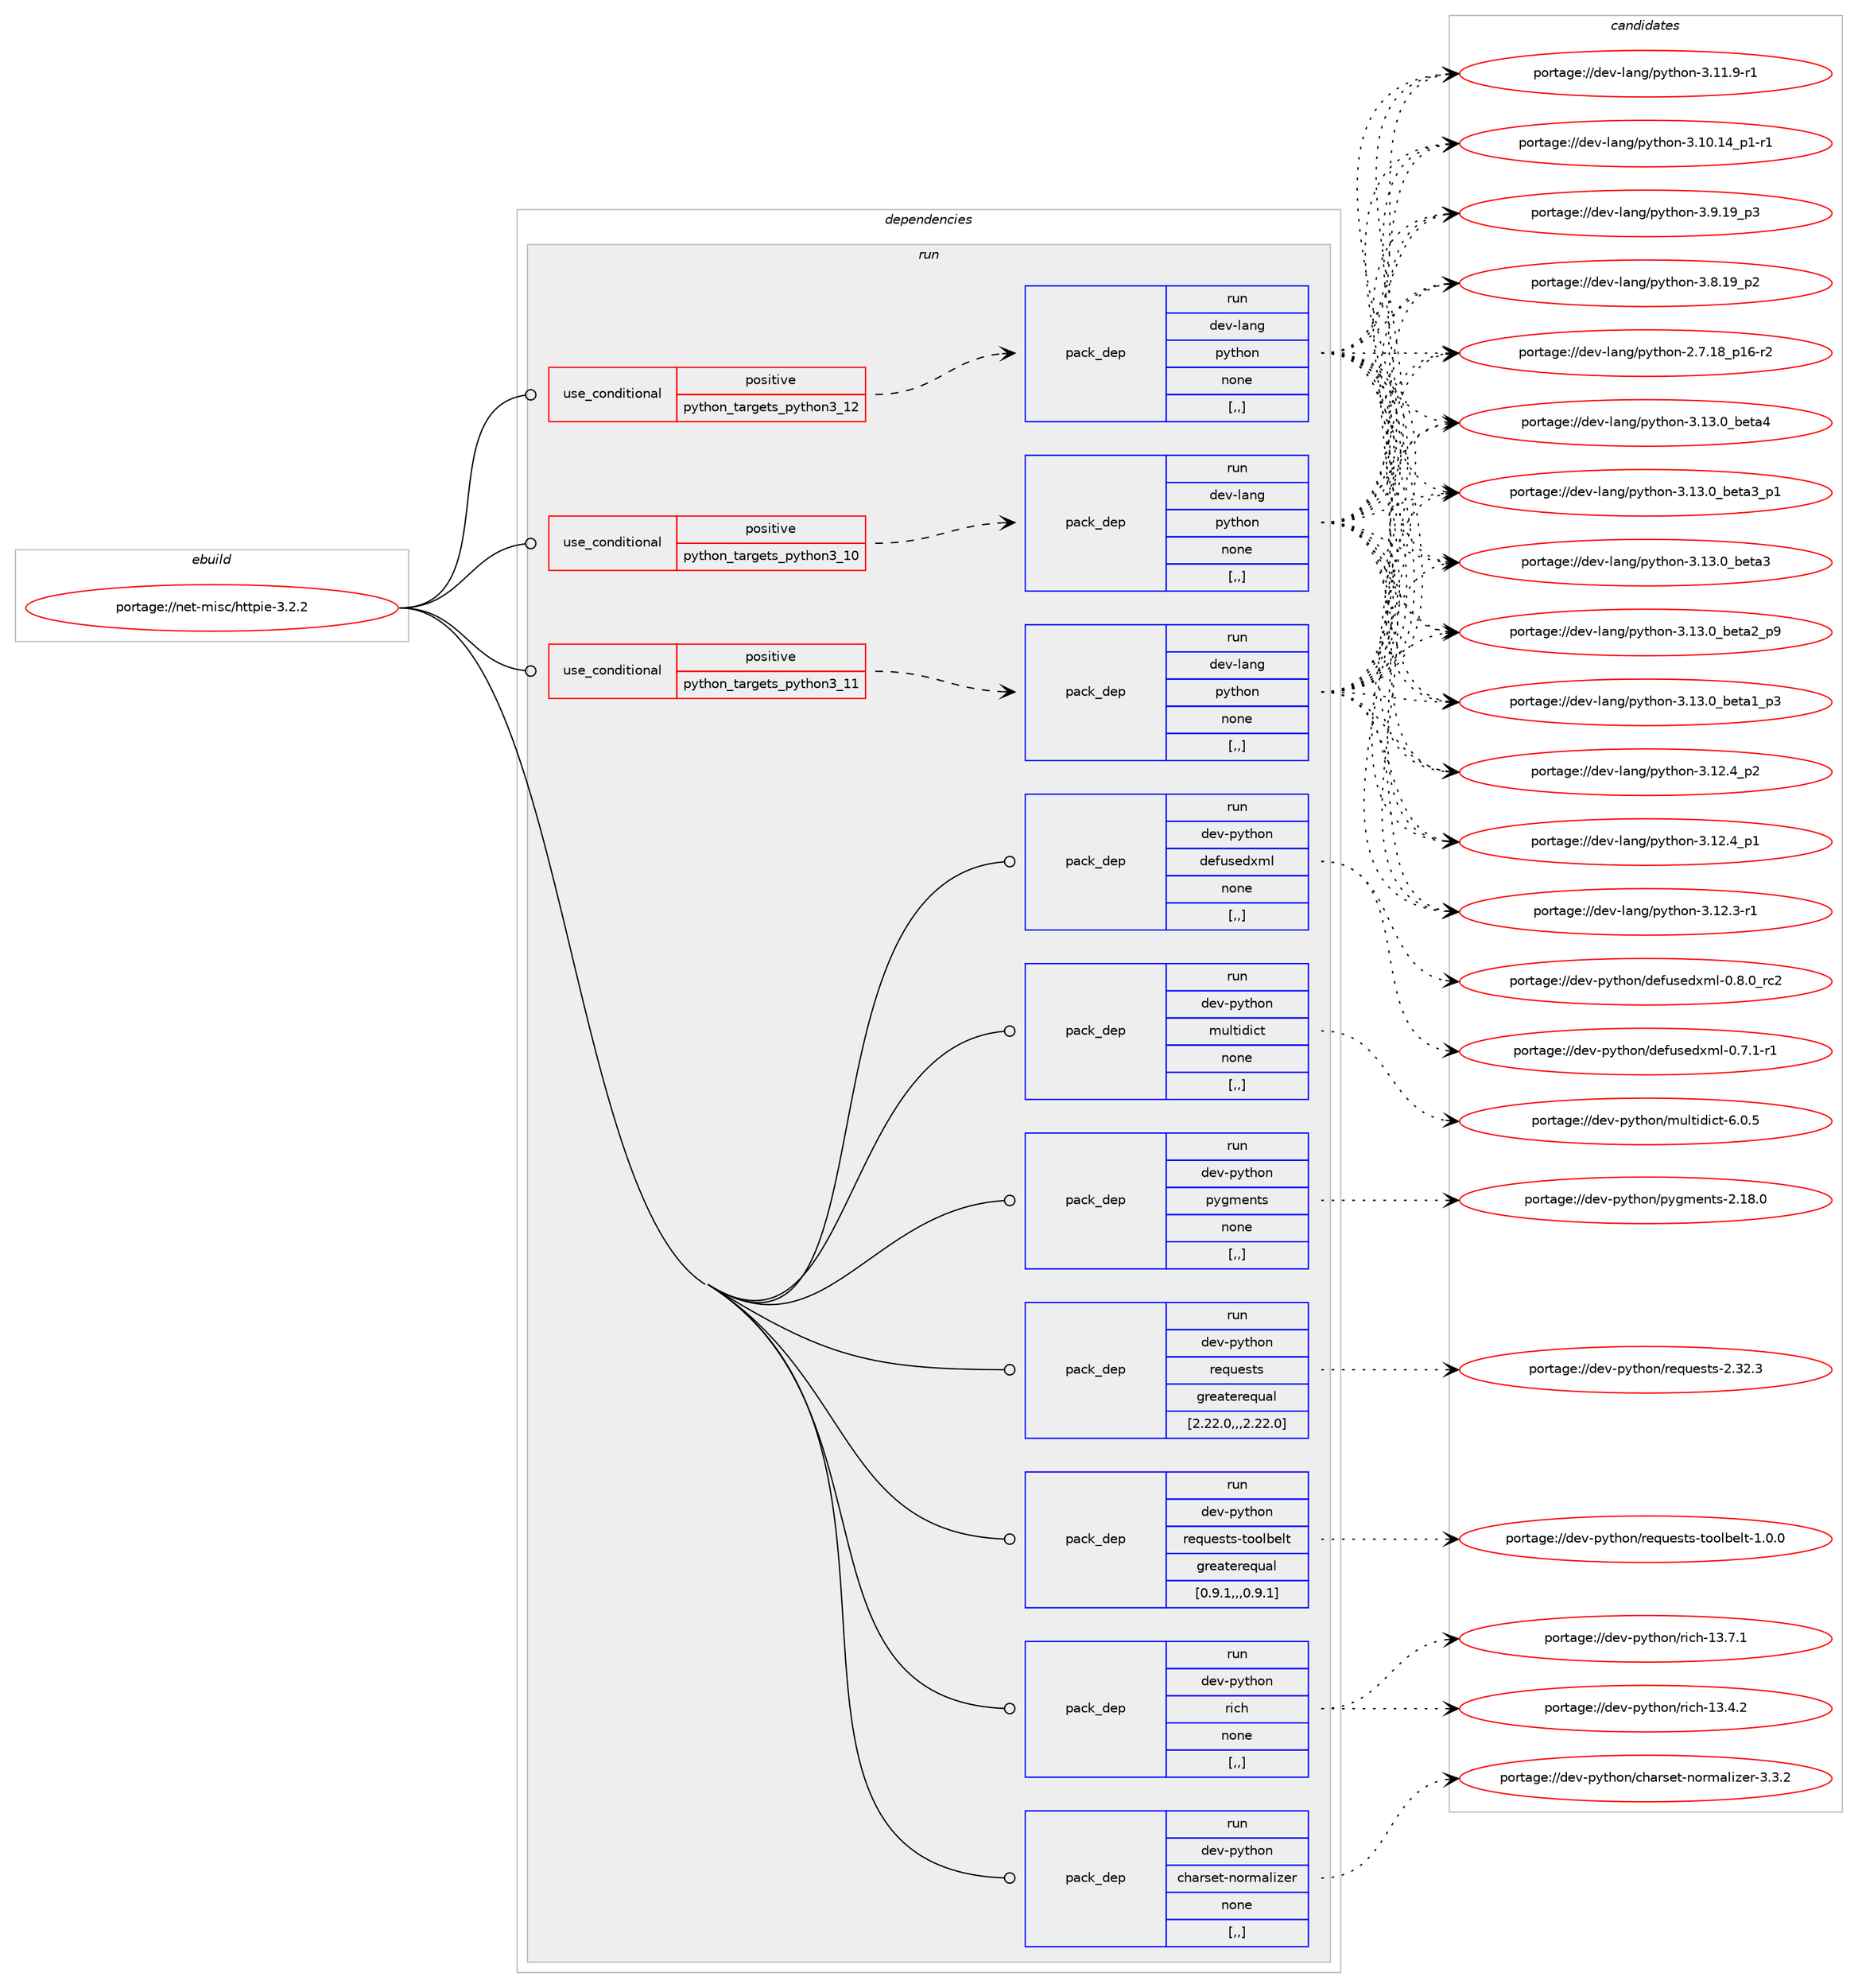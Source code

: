 digraph prolog {

# *************
# Graph options
# *************

newrank=true;
concentrate=true;
compound=true;
graph [rankdir=LR,fontname=Helvetica,fontsize=10,ranksep=1.5];#, ranksep=2.5, nodesep=0.2];
edge  [arrowhead=vee];
node  [fontname=Helvetica,fontsize=10];

# **********
# The ebuild
# **********

subgraph cluster_leftcol {
color=gray;
label=<<i>ebuild</i>>;
id [label="portage://net-misc/httpie-3.2.2", color=red, width=4, href="../net-misc/httpie-3.2.2.svg"];
}

# ****************
# The dependencies
# ****************

subgraph cluster_midcol {
color=gray;
label=<<i>dependencies</i>>;
subgraph cluster_compile {
fillcolor="#eeeeee";
style=filled;
label=<<i>compile</i>>;
}
subgraph cluster_compileandrun {
fillcolor="#eeeeee";
style=filled;
label=<<i>compile and run</i>>;
}
subgraph cluster_run {
fillcolor="#eeeeee";
style=filled;
label=<<i>run</i>>;
subgraph cond97625 {
dependency370975 [label=<<TABLE BORDER="0" CELLBORDER="1" CELLSPACING="0" CELLPADDING="4"><TR><TD ROWSPAN="3" CELLPADDING="10">use_conditional</TD></TR><TR><TD>positive</TD></TR><TR><TD>python_targets_python3_10</TD></TR></TABLE>>, shape=none, color=red];
subgraph pack270687 {
dependency370976 [label=<<TABLE BORDER="0" CELLBORDER="1" CELLSPACING="0" CELLPADDING="4" WIDTH="220"><TR><TD ROWSPAN="6" CELLPADDING="30">pack_dep</TD></TR><TR><TD WIDTH="110">run</TD></TR><TR><TD>dev-lang</TD></TR><TR><TD>python</TD></TR><TR><TD>none</TD></TR><TR><TD>[,,]</TD></TR></TABLE>>, shape=none, color=blue];
}
dependency370975:e -> dependency370976:w [weight=20,style="dashed",arrowhead="vee"];
}
id:e -> dependency370975:w [weight=20,style="solid",arrowhead="odot"];
subgraph cond97626 {
dependency370977 [label=<<TABLE BORDER="0" CELLBORDER="1" CELLSPACING="0" CELLPADDING="4"><TR><TD ROWSPAN="3" CELLPADDING="10">use_conditional</TD></TR><TR><TD>positive</TD></TR><TR><TD>python_targets_python3_11</TD></TR></TABLE>>, shape=none, color=red];
subgraph pack270688 {
dependency370978 [label=<<TABLE BORDER="0" CELLBORDER="1" CELLSPACING="0" CELLPADDING="4" WIDTH="220"><TR><TD ROWSPAN="6" CELLPADDING="30">pack_dep</TD></TR><TR><TD WIDTH="110">run</TD></TR><TR><TD>dev-lang</TD></TR><TR><TD>python</TD></TR><TR><TD>none</TD></TR><TR><TD>[,,]</TD></TR></TABLE>>, shape=none, color=blue];
}
dependency370977:e -> dependency370978:w [weight=20,style="dashed",arrowhead="vee"];
}
id:e -> dependency370977:w [weight=20,style="solid",arrowhead="odot"];
subgraph cond97627 {
dependency370979 [label=<<TABLE BORDER="0" CELLBORDER="1" CELLSPACING="0" CELLPADDING="4"><TR><TD ROWSPAN="3" CELLPADDING="10">use_conditional</TD></TR><TR><TD>positive</TD></TR><TR><TD>python_targets_python3_12</TD></TR></TABLE>>, shape=none, color=red];
subgraph pack270689 {
dependency370980 [label=<<TABLE BORDER="0" CELLBORDER="1" CELLSPACING="0" CELLPADDING="4" WIDTH="220"><TR><TD ROWSPAN="6" CELLPADDING="30">pack_dep</TD></TR><TR><TD WIDTH="110">run</TD></TR><TR><TD>dev-lang</TD></TR><TR><TD>python</TD></TR><TR><TD>none</TD></TR><TR><TD>[,,]</TD></TR></TABLE>>, shape=none, color=blue];
}
dependency370979:e -> dependency370980:w [weight=20,style="dashed",arrowhead="vee"];
}
id:e -> dependency370979:w [weight=20,style="solid",arrowhead="odot"];
subgraph pack270690 {
dependency370981 [label=<<TABLE BORDER="0" CELLBORDER="1" CELLSPACING="0" CELLPADDING="4" WIDTH="220"><TR><TD ROWSPAN="6" CELLPADDING="30">pack_dep</TD></TR><TR><TD WIDTH="110">run</TD></TR><TR><TD>dev-python</TD></TR><TR><TD>charset-normalizer</TD></TR><TR><TD>none</TD></TR><TR><TD>[,,]</TD></TR></TABLE>>, shape=none, color=blue];
}
id:e -> dependency370981:w [weight=20,style="solid",arrowhead="odot"];
subgraph pack270691 {
dependency370982 [label=<<TABLE BORDER="0" CELLBORDER="1" CELLSPACING="0" CELLPADDING="4" WIDTH="220"><TR><TD ROWSPAN="6" CELLPADDING="30">pack_dep</TD></TR><TR><TD WIDTH="110">run</TD></TR><TR><TD>dev-python</TD></TR><TR><TD>defusedxml</TD></TR><TR><TD>none</TD></TR><TR><TD>[,,]</TD></TR></TABLE>>, shape=none, color=blue];
}
id:e -> dependency370982:w [weight=20,style="solid",arrowhead="odot"];
subgraph pack270692 {
dependency370983 [label=<<TABLE BORDER="0" CELLBORDER="1" CELLSPACING="0" CELLPADDING="4" WIDTH="220"><TR><TD ROWSPAN="6" CELLPADDING="30">pack_dep</TD></TR><TR><TD WIDTH="110">run</TD></TR><TR><TD>dev-python</TD></TR><TR><TD>multidict</TD></TR><TR><TD>none</TD></TR><TR><TD>[,,]</TD></TR></TABLE>>, shape=none, color=blue];
}
id:e -> dependency370983:w [weight=20,style="solid",arrowhead="odot"];
subgraph pack270693 {
dependency370984 [label=<<TABLE BORDER="0" CELLBORDER="1" CELLSPACING="0" CELLPADDING="4" WIDTH="220"><TR><TD ROWSPAN="6" CELLPADDING="30">pack_dep</TD></TR><TR><TD WIDTH="110">run</TD></TR><TR><TD>dev-python</TD></TR><TR><TD>pygments</TD></TR><TR><TD>none</TD></TR><TR><TD>[,,]</TD></TR></TABLE>>, shape=none, color=blue];
}
id:e -> dependency370984:w [weight=20,style="solid",arrowhead="odot"];
subgraph pack270694 {
dependency370985 [label=<<TABLE BORDER="0" CELLBORDER="1" CELLSPACING="0" CELLPADDING="4" WIDTH="220"><TR><TD ROWSPAN="6" CELLPADDING="30">pack_dep</TD></TR><TR><TD WIDTH="110">run</TD></TR><TR><TD>dev-python</TD></TR><TR><TD>requests</TD></TR><TR><TD>greaterequal</TD></TR><TR><TD>[2.22.0,,,2.22.0]</TD></TR></TABLE>>, shape=none, color=blue];
}
id:e -> dependency370985:w [weight=20,style="solid",arrowhead="odot"];
subgraph pack270695 {
dependency370986 [label=<<TABLE BORDER="0" CELLBORDER="1" CELLSPACING="0" CELLPADDING="4" WIDTH="220"><TR><TD ROWSPAN="6" CELLPADDING="30">pack_dep</TD></TR><TR><TD WIDTH="110">run</TD></TR><TR><TD>dev-python</TD></TR><TR><TD>requests-toolbelt</TD></TR><TR><TD>greaterequal</TD></TR><TR><TD>[0.9.1,,,0.9.1]</TD></TR></TABLE>>, shape=none, color=blue];
}
id:e -> dependency370986:w [weight=20,style="solid",arrowhead="odot"];
subgraph pack270696 {
dependency370987 [label=<<TABLE BORDER="0" CELLBORDER="1" CELLSPACING="0" CELLPADDING="4" WIDTH="220"><TR><TD ROWSPAN="6" CELLPADDING="30">pack_dep</TD></TR><TR><TD WIDTH="110">run</TD></TR><TR><TD>dev-python</TD></TR><TR><TD>rich</TD></TR><TR><TD>none</TD></TR><TR><TD>[,,]</TD></TR></TABLE>>, shape=none, color=blue];
}
id:e -> dependency370987:w [weight=20,style="solid",arrowhead="odot"];
}
}

# **************
# The candidates
# **************

subgraph cluster_choices {
rank=same;
color=gray;
label=<<i>candidates</i>>;

subgraph choice270687 {
color=black;
nodesep=1;
choice1001011184510897110103471121211161041111104551464951464895981011169752 [label="portage://dev-lang/python-3.13.0_beta4", color=red, width=4,href="../dev-lang/python-3.13.0_beta4.svg"];
choice10010111845108971101034711212111610411111045514649514648959810111697519511249 [label="portage://dev-lang/python-3.13.0_beta3_p1", color=red, width=4,href="../dev-lang/python-3.13.0_beta3_p1.svg"];
choice1001011184510897110103471121211161041111104551464951464895981011169751 [label="portage://dev-lang/python-3.13.0_beta3", color=red, width=4,href="../dev-lang/python-3.13.0_beta3.svg"];
choice10010111845108971101034711212111610411111045514649514648959810111697509511257 [label="portage://dev-lang/python-3.13.0_beta2_p9", color=red, width=4,href="../dev-lang/python-3.13.0_beta2_p9.svg"];
choice10010111845108971101034711212111610411111045514649514648959810111697499511251 [label="portage://dev-lang/python-3.13.0_beta1_p3", color=red, width=4,href="../dev-lang/python-3.13.0_beta1_p3.svg"];
choice100101118451089711010347112121116104111110455146495046529511250 [label="portage://dev-lang/python-3.12.4_p2", color=red, width=4,href="../dev-lang/python-3.12.4_p2.svg"];
choice100101118451089711010347112121116104111110455146495046529511249 [label="portage://dev-lang/python-3.12.4_p1", color=red, width=4,href="../dev-lang/python-3.12.4_p1.svg"];
choice100101118451089711010347112121116104111110455146495046514511449 [label="portage://dev-lang/python-3.12.3-r1", color=red, width=4,href="../dev-lang/python-3.12.3-r1.svg"];
choice100101118451089711010347112121116104111110455146494946574511449 [label="portage://dev-lang/python-3.11.9-r1", color=red, width=4,href="../dev-lang/python-3.11.9-r1.svg"];
choice100101118451089711010347112121116104111110455146494846495295112494511449 [label="portage://dev-lang/python-3.10.14_p1-r1", color=red, width=4,href="../dev-lang/python-3.10.14_p1-r1.svg"];
choice100101118451089711010347112121116104111110455146574649579511251 [label="portage://dev-lang/python-3.9.19_p3", color=red, width=4,href="../dev-lang/python-3.9.19_p3.svg"];
choice100101118451089711010347112121116104111110455146564649579511250 [label="portage://dev-lang/python-3.8.19_p2", color=red, width=4,href="../dev-lang/python-3.8.19_p2.svg"];
choice100101118451089711010347112121116104111110455046554649569511249544511450 [label="portage://dev-lang/python-2.7.18_p16-r2", color=red, width=4,href="../dev-lang/python-2.7.18_p16-r2.svg"];
dependency370976:e -> choice1001011184510897110103471121211161041111104551464951464895981011169752:w [style=dotted,weight="100"];
dependency370976:e -> choice10010111845108971101034711212111610411111045514649514648959810111697519511249:w [style=dotted,weight="100"];
dependency370976:e -> choice1001011184510897110103471121211161041111104551464951464895981011169751:w [style=dotted,weight="100"];
dependency370976:e -> choice10010111845108971101034711212111610411111045514649514648959810111697509511257:w [style=dotted,weight="100"];
dependency370976:e -> choice10010111845108971101034711212111610411111045514649514648959810111697499511251:w [style=dotted,weight="100"];
dependency370976:e -> choice100101118451089711010347112121116104111110455146495046529511250:w [style=dotted,weight="100"];
dependency370976:e -> choice100101118451089711010347112121116104111110455146495046529511249:w [style=dotted,weight="100"];
dependency370976:e -> choice100101118451089711010347112121116104111110455146495046514511449:w [style=dotted,weight="100"];
dependency370976:e -> choice100101118451089711010347112121116104111110455146494946574511449:w [style=dotted,weight="100"];
dependency370976:e -> choice100101118451089711010347112121116104111110455146494846495295112494511449:w [style=dotted,weight="100"];
dependency370976:e -> choice100101118451089711010347112121116104111110455146574649579511251:w [style=dotted,weight="100"];
dependency370976:e -> choice100101118451089711010347112121116104111110455146564649579511250:w [style=dotted,weight="100"];
dependency370976:e -> choice100101118451089711010347112121116104111110455046554649569511249544511450:w [style=dotted,weight="100"];
}
subgraph choice270688 {
color=black;
nodesep=1;
choice1001011184510897110103471121211161041111104551464951464895981011169752 [label="portage://dev-lang/python-3.13.0_beta4", color=red, width=4,href="../dev-lang/python-3.13.0_beta4.svg"];
choice10010111845108971101034711212111610411111045514649514648959810111697519511249 [label="portage://dev-lang/python-3.13.0_beta3_p1", color=red, width=4,href="../dev-lang/python-3.13.0_beta3_p1.svg"];
choice1001011184510897110103471121211161041111104551464951464895981011169751 [label="portage://dev-lang/python-3.13.0_beta3", color=red, width=4,href="../dev-lang/python-3.13.0_beta3.svg"];
choice10010111845108971101034711212111610411111045514649514648959810111697509511257 [label="portage://dev-lang/python-3.13.0_beta2_p9", color=red, width=4,href="../dev-lang/python-3.13.0_beta2_p9.svg"];
choice10010111845108971101034711212111610411111045514649514648959810111697499511251 [label="portage://dev-lang/python-3.13.0_beta1_p3", color=red, width=4,href="../dev-lang/python-3.13.0_beta1_p3.svg"];
choice100101118451089711010347112121116104111110455146495046529511250 [label="portage://dev-lang/python-3.12.4_p2", color=red, width=4,href="../dev-lang/python-3.12.4_p2.svg"];
choice100101118451089711010347112121116104111110455146495046529511249 [label="portage://dev-lang/python-3.12.4_p1", color=red, width=4,href="../dev-lang/python-3.12.4_p1.svg"];
choice100101118451089711010347112121116104111110455146495046514511449 [label="portage://dev-lang/python-3.12.3-r1", color=red, width=4,href="../dev-lang/python-3.12.3-r1.svg"];
choice100101118451089711010347112121116104111110455146494946574511449 [label="portage://dev-lang/python-3.11.9-r1", color=red, width=4,href="../dev-lang/python-3.11.9-r1.svg"];
choice100101118451089711010347112121116104111110455146494846495295112494511449 [label="portage://dev-lang/python-3.10.14_p1-r1", color=red, width=4,href="../dev-lang/python-3.10.14_p1-r1.svg"];
choice100101118451089711010347112121116104111110455146574649579511251 [label="portage://dev-lang/python-3.9.19_p3", color=red, width=4,href="../dev-lang/python-3.9.19_p3.svg"];
choice100101118451089711010347112121116104111110455146564649579511250 [label="portage://dev-lang/python-3.8.19_p2", color=red, width=4,href="../dev-lang/python-3.8.19_p2.svg"];
choice100101118451089711010347112121116104111110455046554649569511249544511450 [label="portage://dev-lang/python-2.7.18_p16-r2", color=red, width=4,href="../dev-lang/python-2.7.18_p16-r2.svg"];
dependency370978:e -> choice1001011184510897110103471121211161041111104551464951464895981011169752:w [style=dotted,weight="100"];
dependency370978:e -> choice10010111845108971101034711212111610411111045514649514648959810111697519511249:w [style=dotted,weight="100"];
dependency370978:e -> choice1001011184510897110103471121211161041111104551464951464895981011169751:w [style=dotted,weight="100"];
dependency370978:e -> choice10010111845108971101034711212111610411111045514649514648959810111697509511257:w [style=dotted,weight="100"];
dependency370978:e -> choice10010111845108971101034711212111610411111045514649514648959810111697499511251:w [style=dotted,weight="100"];
dependency370978:e -> choice100101118451089711010347112121116104111110455146495046529511250:w [style=dotted,weight="100"];
dependency370978:e -> choice100101118451089711010347112121116104111110455146495046529511249:w [style=dotted,weight="100"];
dependency370978:e -> choice100101118451089711010347112121116104111110455146495046514511449:w [style=dotted,weight="100"];
dependency370978:e -> choice100101118451089711010347112121116104111110455146494946574511449:w [style=dotted,weight="100"];
dependency370978:e -> choice100101118451089711010347112121116104111110455146494846495295112494511449:w [style=dotted,weight="100"];
dependency370978:e -> choice100101118451089711010347112121116104111110455146574649579511251:w [style=dotted,weight="100"];
dependency370978:e -> choice100101118451089711010347112121116104111110455146564649579511250:w [style=dotted,weight="100"];
dependency370978:e -> choice100101118451089711010347112121116104111110455046554649569511249544511450:w [style=dotted,weight="100"];
}
subgraph choice270689 {
color=black;
nodesep=1;
choice1001011184510897110103471121211161041111104551464951464895981011169752 [label="portage://dev-lang/python-3.13.0_beta4", color=red, width=4,href="../dev-lang/python-3.13.0_beta4.svg"];
choice10010111845108971101034711212111610411111045514649514648959810111697519511249 [label="portage://dev-lang/python-3.13.0_beta3_p1", color=red, width=4,href="../dev-lang/python-3.13.0_beta3_p1.svg"];
choice1001011184510897110103471121211161041111104551464951464895981011169751 [label="portage://dev-lang/python-3.13.0_beta3", color=red, width=4,href="../dev-lang/python-3.13.0_beta3.svg"];
choice10010111845108971101034711212111610411111045514649514648959810111697509511257 [label="portage://dev-lang/python-3.13.0_beta2_p9", color=red, width=4,href="../dev-lang/python-3.13.0_beta2_p9.svg"];
choice10010111845108971101034711212111610411111045514649514648959810111697499511251 [label="portage://dev-lang/python-3.13.0_beta1_p3", color=red, width=4,href="../dev-lang/python-3.13.0_beta1_p3.svg"];
choice100101118451089711010347112121116104111110455146495046529511250 [label="portage://dev-lang/python-3.12.4_p2", color=red, width=4,href="../dev-lang/python-3.12.4_p2.svg"];
choice100101118451089711010347112121116104111110455146495046529511249 [label="portage://dev-lang/python-3.12.4_p1", color=red, width=4,href="../dev-lang/python-3.12.4_p1.svg"];
choice100101118451089711010347112121116104111110455146495046514511449 [label="portage://dev-lang/python-3.12.3-r1", color=red, width=4,href="../dev-lang/python-3.12.3-r1.svg"];
choice100101118451089711010347112121116104111110455146494946574511449 [label="portage://dev-lang/python-3.11.9-r1", color=red, width=4,href="../dev-lang/python-3.11.9-r1.svg"];
choice100101118451089711010347112121116104111110455146494846495295112494511449 [label="portage://dev-lang/python-3.10.14_p1-r1", color=red, width=4,href="../dev-lang/python-3.10.14_p1-r1.svg"];
choice100101118451089711010347112121116104111110455146574649579511251 [label="portage://dev-lang/python-3.9.19_p3", color=red, width=4,href="../dev-lang/python-3.9.19_p3.svg"];
choice100101118451089711010347112121116104111110455146564649579511250 [label="portage://dev-lang/python-3.8.19_p2", color=red, width=4,href="../dev-lang/python-3.8.19_p2.svg"];
choice100101118451089711010347112121116104111110455046554649569511249544511450 [label="portage://dev-lang/python-2.7.18_p16-r2", color=red, width=4,href="../dev-lang/python-2.7.18_p16-r2.svg"];
dependency370980:e -> choice1001011184510897110103471121211161041111104551464951464895981011169752:w [style=dotted,weight="100"];
dependency370980:e -> choice10010111845108971101034711212111610411111045514649514648959810111697519511249:w [style=dotted,weight="100"];
dependency370980:e -> choice1001011184510897110103471121211161041111104551464951464895981011169751:w [style=dotted,weight="100"];
dependency370980:e -> choice10010111845108971101034711212111610411111045514649514648959810111697509511257:w [style=dotted,weight="100"];
dependency370980:e -> choice10010111845108971101034711212111610411111045514649514648959810111697499511251:w [style=dotted,weight="100"];
dependency370980:e -> choice100101118451089711010347112121116104111110455146495046529511250:w [style=dotted,weight="100"];
dependency370980:e -> choice100101118451089711010347112121116104111110455146495046529511249:w [style=dotted,weight="100"];
dependency370980:e -> choice100101118451089711010347112121116104111110455146495046514511449:w [style=dotted,weight="100"];
dependency370980:e -> choice100101118451089711010347112121116104111110455146494946574511449:w [style=dotted,weight="100"];
dependency370980:e -> choice100101118451089711010347112121116104111110455146494846495295112494511449:w [style=dotted,weight="100"];
dependency370980:e -> choice100101118451089711010347112121116104111110455146574649579511251:w [style=dotted,weight="100"];
dependency370980:e -> choice100101118451089711010347112121116104111110455146564649579511250:w [style=dotted,weight="100"];
dependency370980:e -> choice100101118451089711010347112121116104111110455046554649569511249544511450:w [style=dotted,weight="100"];
}
subgraph choice270690 {
color=black;
nodesep=1;
choice100101118451121211161041111104799104971141151011164511011111410997108105122101114455146514650 [label="portage://dev-python/charset-normalizer-3.3.2", color=red, width=4,href="../dev-python/charset-normalizer-3.3.2.svg"];
dependency370981:e -> choice100101118451121211161041111104799104971141151011164511011111410997108105122101114455146514650:w [style=dotted,weight="100"];
}
subgraph choice270691 {
color=black;
nodesep=1;
choice1001011184511212111610411111047100101102117115101100120109108454846564648951149950 [label="portage://dev-python/defusedxml-0.8.0_rc2", color=red, width=4,href="../dev-python/defusedxml-0.8.0_rc2.svg"];
choice10010111845112121116104111110471001011021171151011001201091084548465546494511449 [label="portage://dev-python/defusedxml-0.7.1-r1", color=red, width=4,href="../dev-python/defusedxml-0.7.1-r1.svg"];
dependency370982:e -> choice1001011184511212111610411111047100101102117115101100120109108454846564648951149950:w [style=dotted,weight="100"];
dependency370982:e -> choice10010111845112121116104111110471001011021171151011001201091084548465546494511449:w [style=dotted,weight="100"];
}
subgraph choice270692 {
color=black;
nodesep=1;
choice100101118451121211161041111104710911710811610510010599116455446484653 [label="portage://dev-python/multidict-6.0.5", color=red, width=4,href="../dev-python/multidict-6.0.5.svg"];
dependency370983:e -> choice100101118451121211161041111104710911710811610510010599116455446484653:w [style=dotted,weight="100"];
}
subgraph choice270693 {
color=black;
nodesep=1;
choice100101118451121211161041111104711212110310910111011611545504649564648 [label="portage://dev-python/pygments-2.18.0", color=red, width=4,href="../dev-python/pygments-2.18.0.svg"];
dependency370984:e -> choice100101118451121211161041111104711212110310910111011611545504649564648:w [style=dotted,weight="100"];
}
subgraph choice270694 {
color=black;
nodesep=1;
choice100101118451121211161041111104711410111311710111511611545504651504651 [label="portage://dev-python/requests-2.32.3", color=red, width=4,href="../dev-python/requests-2.32.3.svg"];
dependency370985:e -> choice100101118451121211161041111104711410111311710111511611545504651504651:w [style=dotted,weight="100"];
}
subgraph choice270695 {
color=black;
nodesep=1;
choice10010111845112121116104111110471141011131171011151161154511611111110898101108116454946484648 [label="portage://dev-python/requests-toolbelt-1.0.0", color=red, width=4,href="../dev-python/requests-toolbelt-1.0.0.svg"];
dependency370986:e -> choice10010111845112121116104111110471141011131171011151161154511611111110898101108116454946484648:w [style=dotted,weight="100"];
}
subgraph choice270696 {
color=black;
nodesep=1;
choice10010111845112121116104111110471141059910445495146554649 [label="portage://dev-python/rich-13.7.1", color=red, width=4,href="../dev-python/rich-13.7.1.svg"];
choice10010111845112121116104111110471141059910445495146524650 [label="portage://dev-python/rich-13.4.2", color=red, width=4,href="../dev-python/rich-13.4.2.svg"];
dependency370987:e -> choice10010111845112121116104111110471141059910445495146554649:w [style=dotted,weight="100"];
dependency370987:e -> choice10010111845112121116104111110471141059910445495146524650:w [style=dotted,weight="100"];
}
}

}
